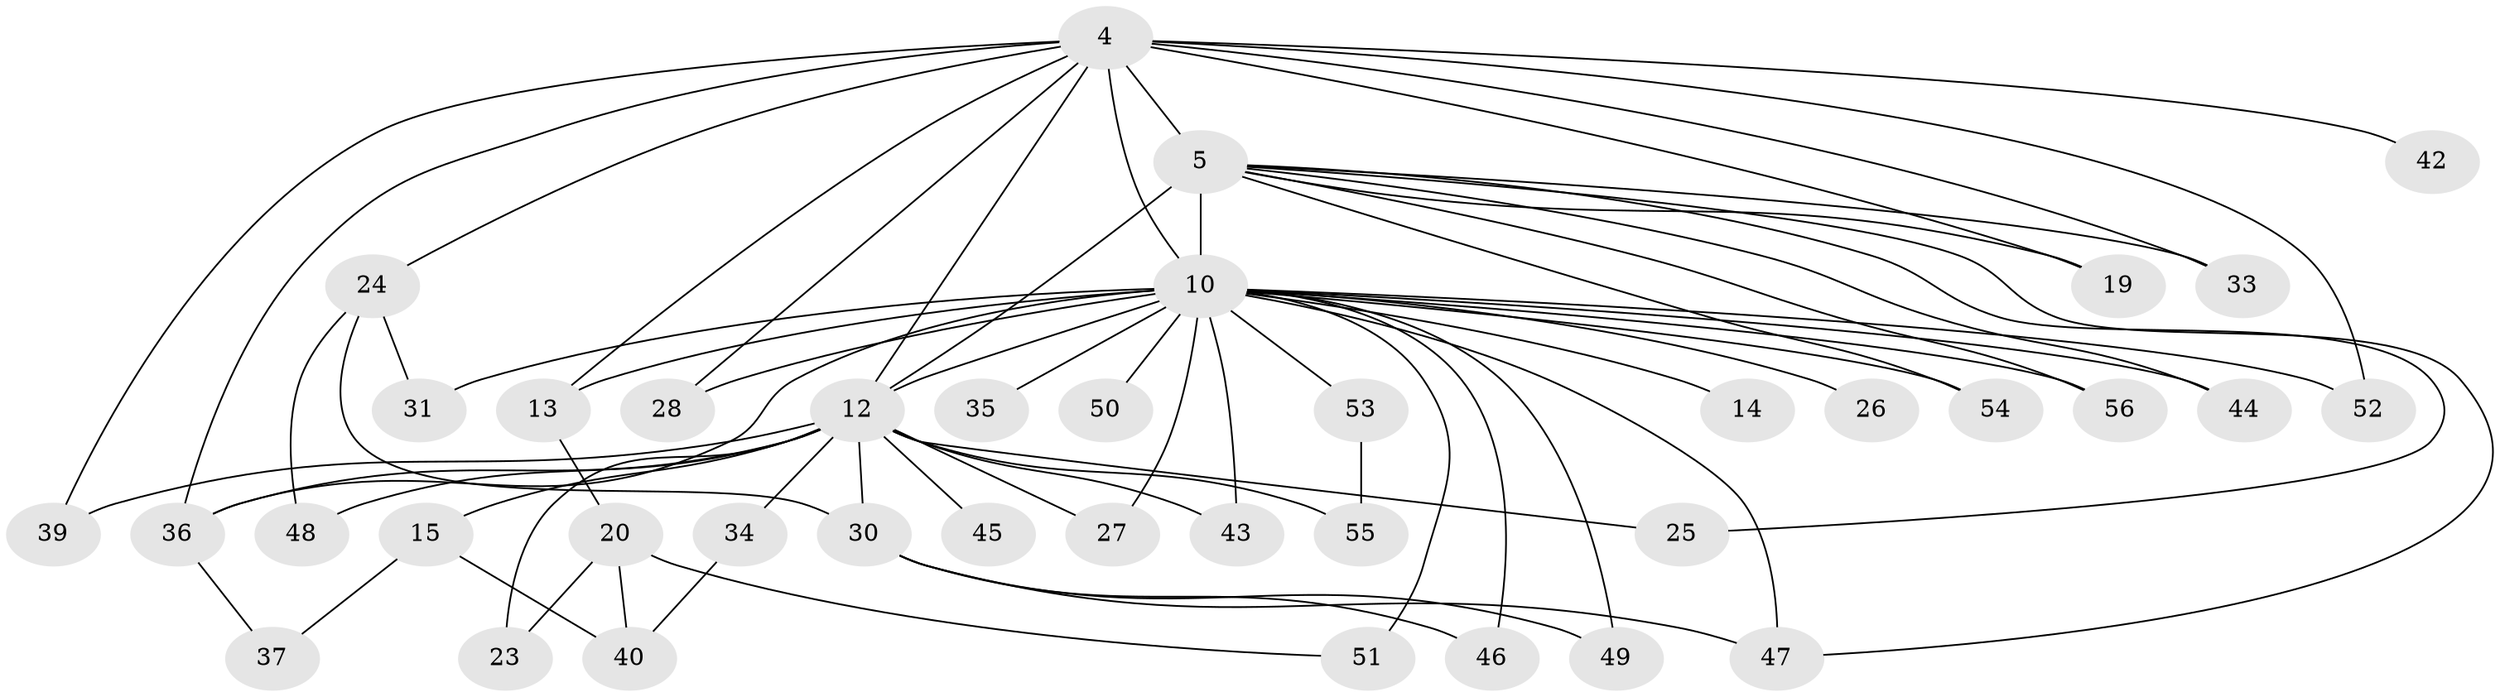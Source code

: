 // original degree distribution, {16: 0.03571428571428571, 12: 0.017857142857142856, 17: 0.03571428571428571, 13: 0.03571428571428571, 18: 0.03571428571428571, 15: 0.017857142857142856, 4: 0.07142857142857142, 2: 0.5357142857142857, 3: 0.16071428571428573, 5: 0.03571428571428571, 6: 0.017857142857142856}
// Generated by graph-tools (version 1.1) at 2025/48/03/04/25 21:48:42]
// undirected, 39 vertices, 68 edges
graph export_dot {
graph [start="1"]
  node [color=gray90,style=filled];
  4 [super="+1"];
  5 [super="+2"];
  10 [super="+8+6"];
  12 [super="+9"];
  13;
  14;
  15;
  19;
  20;
  23;
  24;
  25;
  26;
  27;
  28;
  30;
  31;
  33;
  34;
  35 [super="+18"];
  36 [super="+22"];
  37;
  39;
  40 [super="+29"];
  42;
  43;
  44;
  45 [super="+16"];
  46;
  47 [super="+41"];
  48 [super="+32"];
  49;
  50;
  51 [super="+11"];
  52 [super="+17+21"];
  53 [super="+38"];
  54;
  55;
  56;
  4 -- 5 [weight=4];
  4 -- 10 [weight=8];
  4 -- 24 [weight=2];
  4 -- 39;
  4 -- 42 [weight=2];
  4 -- 13;
  4 -- 19;
  4 -- 28;
  4 -- 33;
  4 -- 52;
  4 -- 12 [weight=4];
  4 -- 36;
  5 -- 10 [weight=8];
  5 -- 19;
  5 -- 33;
  5 -- 47;
  5 -- 54;
  5 -- 44;
  5 -- 56;
  5 -- 25;
  5 -- 12 [weight=4];
  10 -- 12 [weight=9];
  10 -- 13;
  10 -- 14 [weight=2];
  10 -- 49;
  10 -- 35 [weight=3];
  10 -- 43;
  10 -- 44;
  10 -- 53 [weight=3];
  10 -- 54;
  10 -- 56;
  10 -- 26 [weight=2];
  10 -- 27;
  10 -- 28;
  10 -- 31;
  10 -- 36;
  10 -- 46;
  10 -- 50 [weight=2];
  10 -- 51 [weight=3];
  10 -- 52 [weight=3];
  10 -- 47;
  12 -- 15 [weight=2];
  12 -- 23;
  12 -- 25;
  12 -- 27;
  12 -- 30;
  12 -- 34;
  12 -- 39;
  12 -- 43;
  12 -- 45 [weight=3];
  12 -- 48;
  12 -- 55;
  12 -- 36;
  13 -- 20;
  15 -- 37;
  15 -- 40;
  20 -- 23;
  20 -- 40 [weight=2];
  20 -- 51;
  24 -- 30;
  24 -- 31;
  24 -- 48 [weight=2];
  30 -- 46;
  30 -- 49;
  30 -- 47;
  34 -- 40;
  36 -- 37;
  53 -- 55;
}

